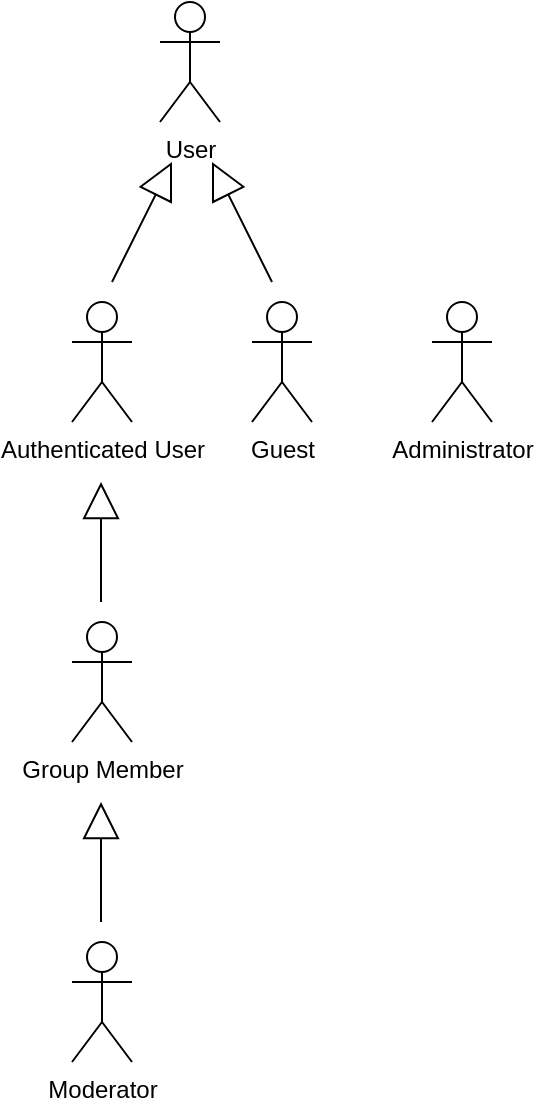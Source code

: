 <mxfile version="14.1.8" type="device"><diagram id="46OBfMrO9zNx3VmP4RbB" name="Página-1"><mxGraphModel dx="1346" dy="645" grid="1" gridSize="10" guides="1" tooltips="1" connect="1" arrows="1" fold="1" page="1" pageScale="1" pageWidth="827" pageHeight="1169" math="0" shadow="0"><root><mxCell id="0"/><mxCell id="1" parent="0"/><mxCell id="Gv7xobQzKNX7eIcKIG6g-1" value="User&lt;br&gt;" style="shape=umlActor;verticalLabelPosition=bottom;verticalAlign=top;html=1;outlineConnect=0;" parent="1" vertex="1"><mxGeometry x="224" y="60" width="30" height="60" as="geometry"/></mxCell><mxCell id="Gv7xobQzKNX7eIcKIG6g-2" value="Guest" style="shape=umlActor;verticalLabelPosition=bottom;verticalAlign=top;html=1;outlineConnect=0;" parent="1" vertex="1"><mxGeometry x="270" y="210" width="30" height="60" as="geometry"/></mxCell><mxCell id="Gv7xobQzKNX7eIcKIG6g-3" value="Authenticated User" style="shape=umlActor;verticalLabelPosition=bottom;verticalAlign=top;html=1;outlineConnect=0;" parent="1" vertex="1"><mxGeometry x="180" y="210" width="30" height="60" as="geometry"/></mxCell><mxCell id="Gv7xobQzKNX7eIcKIG6g-4" value="" style="endArrow=block;endSize=16;endFill=0;html=1;" parent="1" edge="1"><mxGeometry y="40" width="160" relative="1" as="geometry"><mxPoint x="200" y="200" as="sourcePoint"/><mxPoint x="230" y="140" as="targetPoint"/><mxPoint as="offset"/></mxGeometry></mxCell><mxCell id="Gv7xobQzKNX7eIcKIG6g-7" value="" style="endArrow=block;endSize=16;endFill=0;html=1;" parent="1" edge="1"><mxGeometry y="40" width="160" relative="1" as="geometry"><mxPoint x="280" y="200" as="sourcePoint"/><mxPoint x="250" y="140" as="targetPoint"/><mxPoint as="offset"/></mxGeometry></mxCell><mxCell id="Gv7xobQzKNX7eIcKIG6g-12" value="Group Member" style="shape=umlActor;verticalLabelPosition=bottom;verticalAlign=top;html=1;outlineConnect=0;" parent="1" vertex="1"><mxGeometry x="180" y="370" width="30" height="60" as="geometry"/></mxCell><mxCell id="Gv7xobQzKNX7eIcKIG6g-15" value="Moderator" style="shape=umlActor;verticalLabelPosition=bottom;verticalAlign=top;html=1;outlineConnect=0;" parent="1" vertex="1"><mxGeometry x="180" y="530" width="30" height="60" as="geometry"/></mxCell><mxCell id="Gv7xobQzKNX7eIcKIG6g-16" value="" style="endArrow=block;endSize=16;endFill=0;html=1;" parent="1" edge="1"><mxGeometry y="40" width="160" relative="1" as="geometry"><mxPoint x="194.5" y="360" as="sourcePoint"/><mxPoint x="194.5" y="300" as="targetPoint"/><mxPoint as="offset"/></mxGeometry></mxCell><mxCell id="Gv7xobQzKNX7eIcKIG6g-17" value="" style="endArrow=block;endSize=16;endFill=0;html=1;" parent="1" edge="1"><mxGeometry y="40" width="160" relative="1" as="geometry"><mxPoint x="194.5" y="520" as="sourcePoint"/><mxPoint x="194.5" y="460" as="targetPoint"/><mxPoint as="offset"/></mxGeometry></mxCell><mxCell id="fvT_mqKdgVFEzKtyjgOU-1" value="Administrator" style="shape=umlActor;verticalLabelPosition=bottom;verticalAlign=top;html=1;outlineConnect=0;" parent="1" vertex="1"><mxGeometry x="360" y="210" width="30" height="60" as="geometry"/></mxCell></root></mxGraphModel></diagram></mxfile>